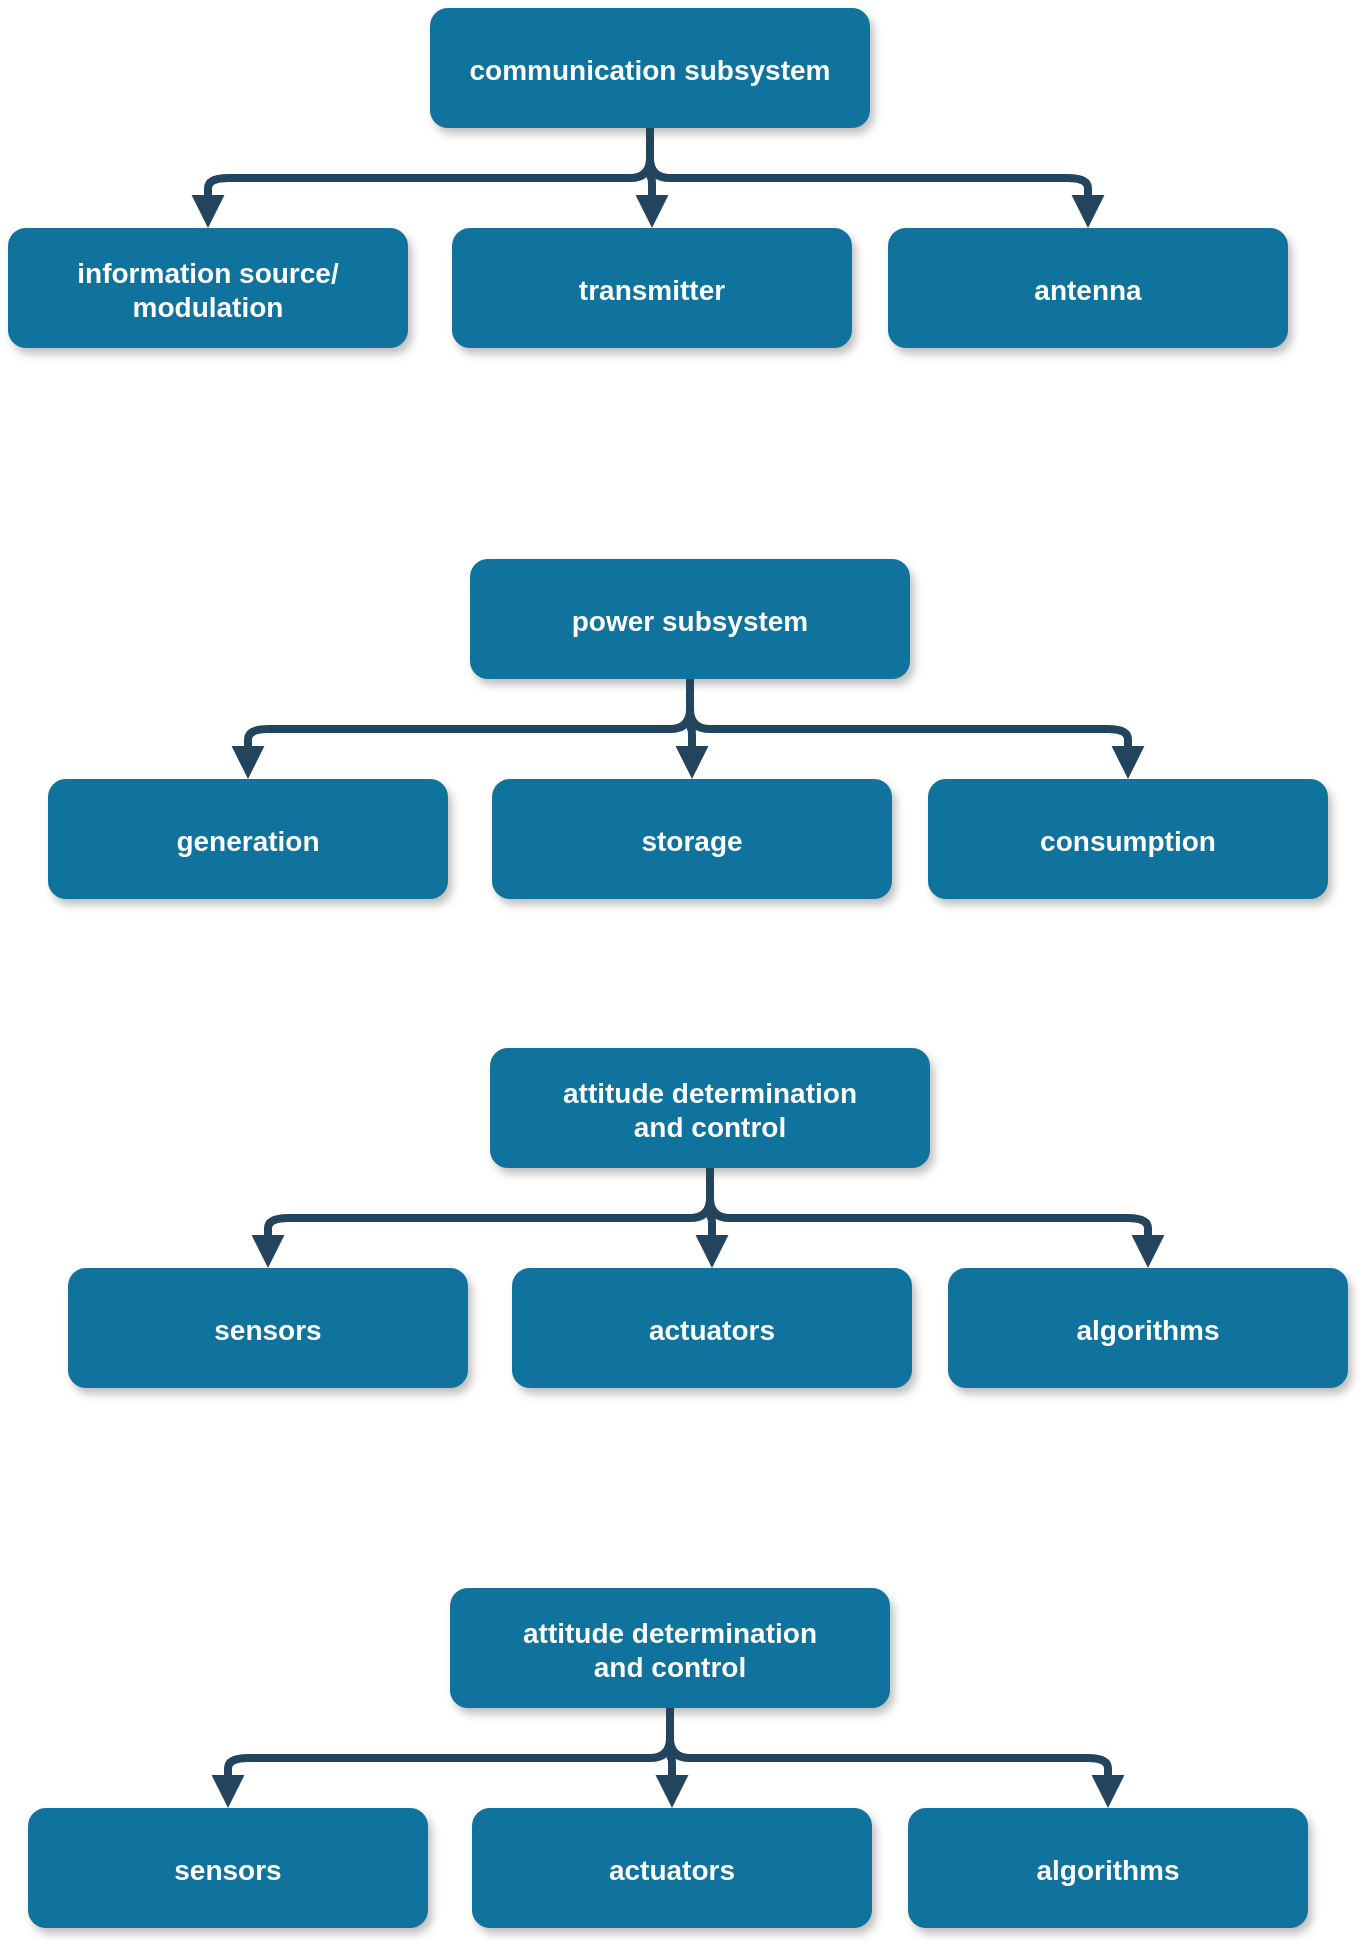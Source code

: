 <mxfile version="20.7.4" type="device"><diagram name="Page-1" id="97916047-d0de-89f5-080d-49f4d83e522f"><mxGraphModel dx="1434" dy="754" grid="1" gridSize="10" guides="1" tooltips="1" connect="1" arrows="1" fold="1" page="1" pageScale="1.5" pageWidth="1169" pageHeight="827" background="none" math="0" shadow="0"><root><mxCell id="0"/><mxCell id="1" parent="0"/><mxCell id="3" value="power subsystem" style="rounded=1;fillColor=#10739E;strokeColor=none;shadow=1;gradientColor=none;fontStyle=1;fontColor=#FFFFFF;fontSize=14;" parent="1" vertex="1"><mxGeometry x="661" y="345.5" width="220" height="60" as="geometry"/></mxCell><mxCell id="4" value="generation" style="rounded=1;fillColor=#10739E;strokeColor=none;shadow=1;gradientColor=none;fontStyle=1;fontColor=#FFFFFF;fontSize=14;" parent="1" vertex="1"><mxGeometry x="450" y="455.5" width="200" height="60" as="geometry"/></mxCell><mxCell id="5" value="storage" style="rounded=1;fillColor=#10739E;strokeColor=none;shadow=1;gradientColor=none;fontStyle=1;fontColor=#FFFFFF;fontSize=14;" parent="1" vertex="1"><mxGeometry x="672" y="455.5" width="200" height="60" as="geometry"/></mxCell><mxCell id="6" value="consumption" style="rounded=1;fillColor=#10739E;strokeColor=none;shadow=1;gradientColor=none;fontStyle=1;fontColor=#FFFFFF;fontSize=14;" parent="1" vertex="1"><mxGeometry x="890" y="455.5" width="200" height="60" as="geometry"/></mxCell><mxCell id="30" value="" style="edgeStyle=elbowEdgeStyle;elbow=vertical;strokeWidth=4;endArrow=block;endFill=1;fontStyle=1;strokeColor=#23445D;" parent="1" source="3" target="5" edge="1"><mxGeometry x="22" y="165.5" width="100" height="100" as="geometry"><mxPoint x="22" y="265.5" as="sourcePoint"/><mxPoint x="122" y="165.5" as="targetPoint"/></mxGeometry></mxCell><mxCell id="31" value="" style="edgeStyle=elbowEdgeStyle;elbow=vertical;strokeWidth=4;endArrow=block;endFill=1;fontStyle=1;strokeColor=#23445D;" parent="1" source="3" target="4" edge="1"><mxGeometry x="22" y="165.5" width="100" height="100" as="geometry"><mxPoint x="22" y="265.5" as="sourcePoint"/><mxPoint x="122" y="165.5" as="targetPoint"/></mxGeometry></mxCell><mxCell id="32" value="" style="edgeStyle=elbowEdgeStyle;elbow=vertical;strokeWidth=4;endArrow=block;endFill=1;fontStyle=1;strokeColor=#23445D;" parent="1" source="3" target="6" edge="1"><mxGeometry x="22" y="165.5" width="100" height="100" as="geometry"><mxPoint x="22" y="265.5" as="sourcePoint"/><mxPoint x="122" y="165.5" as="targetPoint"/></mxGeometry></mxCell><mxCell id="sAFaNX6CJds8Urd7VX-T-32" value="attitude determination&#xA;and control" style="rounded=1;fillColor=#10739E;strokeColor=none;shadow=1;gradientColor=none;fontStyle=1;fontColor=#FFFFFF;fontSize=14;" parent="1" vertex="1"><mxGeometry x="671" y="590" width="220" height="60" as="geometry"/></mxCell><mxCell id="sAFaNX6CJds8Urd7VX-T-33" value="sensors" style="rounded=1;fillColor=#10739E;strokeColor=none;shadow=1;gradientColor=none;fontStyle=1;fontColor=#FFFFFF;fontSize=14;" parent="1" vertex="1"><mxGeometry x="460" y="700" width="200" height="60" as="geometry"/></mxCell><mxCell id="sAFaNX6CJds8Urd7VX-T-34" value="actuators" style="rounded=1;fillColor=#10739E;strokeColor=none;shadow=1;gradientColor=none;fontStyle=1;fontColor=#FFFFFF;fontSize=14;" parent="1" vertex="1"><mxGeometry x="682" y="700" width="200" height="60" as="geometry"/></mxCell><mxCell id="sAFaNX6CJds8Urd7VX-T-35" value="algorithms" style="rounded=1;fillColor=#10739E;strokeColor=none;shadow=1;gradientColor=none;fontStyle=1;fontColor=#FFFFFF;fontSize=14;" parent="1" vertex="1"><mxGeometry x="900" y="700" width="200" height="60" as="geometry"/></mxCell><mxCell id="sAFaNX6CJds8Urd7VX-T-36" value="" style="edgeStyle=elbowEdgeStyle;elbow=vertical;strokeWidth=4;endArrow=block;endFill=1;fontStyle=1;strokeColor=#23445D;" parent="1" source="sAFaNX6CJds8Urd7VX-T-32" target="sAFaNX6CJds8Urd7VX-T-34" edge="1"><mxGeometry x="32" y="410" width="100" height="100" as="geometry"><mxPoint x="32" y="510" as="sourcePoint"/><mxPoint x="132" y="410" as="targetPoint"/></mxGeometry></mxCell><mxCell id="sAFaNX6CJds8Urd7VX-T-37" value="" style="edgeStyle=elbowEdgeStyle;elbow=vertical;strokeWidth=4;endArrow=block;endFill=1;fontStyle=1;strokeColor=#23445D;" parent="1" source="sAFaNX6CJds8Urd7VX-T-32" target="sAFaNX6CJds8Urd7VX-T-33" edge="1"><mxGeometry x="32" y="410" width="100" height="100" as="geometry"><mxPoint x="32" y="510" as="sourcePoint"/><mxPoint x="132" y="410" as="targetPoint"/></mxGeometry></mxCell><mxCell id="sAFaNX6CJds8Urd7VX-T-38" value="" style="edgeStyle=elbowEdgeStyle;elbow=vertical;strokeWidth=4;endArrow=block;endFill=1;fontStyle=1;strokeColor=#23445D;" parent="1" source="sAFaNX6CJds8Urd7VX-T-32" target="sAFaNX6CJds8Urd7VX-T-35" edge="1"><mxGeometry x="32" y="410" width="100" height="100" as="geometry"><mxPoint x="32" y="510" as="sourcePoint"/><mxPoint x="132" y="410" as="targetPoint"/></mxGeometry></mxCell><mxCell id="6-nnAtrnUBZbtaKDENRa-32" value="communication subsystem" style="rounded=1;fillColor=#10739E;strokeColor=none;shadow=1;gradientColor=none;fontStyle=1;fontColor=#FFFFFF;fontSize=14;" parent="1" vertex="1"><mxGeometry x="641" y="70" width="220" height="60" as="geometry"/></mxCell><mxCell id="6-nnAtrnUBZbtaKDENRa-33" value="information source/&#xA;modulation" style="rounded=1;fillColor=#10739E;strokeColor=none;shadow=1;gradientColor=none;fontStyle=1;fontColor=#FFFFFF;fontSize=14;" parent="1" vertex="1"><mxGeometry x="430" y="180" width="200" height="60" as="geometry"/></mxCell><mxCell id="6-nnAtrnUBZbtaKDENRa-34" value="transmitter" style="rounded=1;fillColor=#10739E;strokeColor=none;shadow=1;gradientColor=none;fontStyle=1;fontColor=#FFFFFF;fontSize=14;" parent="1" vertex="1"><mxGeometry x="652" y="180" width="200" height="60" as="geometry"/></mxCell><mxCell id="6-nnAtrnUBZbtaKDENRa-35" value="antenna" style="rounded=1;fillColor=#10739E;strokeColor=none;shadow=1;gradientColor=none;fontStyle=1;fontColor=#FFFFFF;fontSize=14;" parent="1" vertex="1"><mxGeometry x="870" y="180" width="200" height="60" as="geometry"/></mxCell><mxCell id="6-nnAtrnUBZbtaKDENRa-36" value="" style="edgeStyle=elbowEdgeStyle;elbow=vertical;strokeWidth=4;endArrow=block;endFill=1;fontStyle=1;strokeColor=#23445D;" parent="1" source="6-nnAtrnUBZbtaKDENRa-32" target="6-nnAtrnUBZbtaKDENRa-34" edge="1"><mxGeometry x="2" y="-110" width="100" height="100" as="geometry"><mxPoint x="2" y="-10" as="sourcePoint"/><mxPoint x="102" y="-110" as="targetPoint"/></mxGeometry></mxCell><mxCell id="6-nnAtrnUBZbtaKDENRa-37" value="" style="edgeStyle=elbowEdgeStyle;elbow=vertical;strokeWidth=4;endArrow=block;endFill=1;fontStyle=1;strokeColor=#23445D;" parent="1" source="6-nnAtrnUBZbtaKDENRa-32" target="6-nnAtrnUBZbtaKDENRa-33" edge="1"><mxGeometry x="2" y="-110" width="100" height="100" as="geometry"><mxPoint x="2" y="-10" as="sourcePoint"/><mxPoint x="102" y="-110" as="targetPoint"/></mxGeometry></mxCell><mxCell id="6-nnAtrnUBZbtaKDENRa-38" value="" style="edgeStyle=elbowEdgeStyle;elbow=vertical;strokeWidth=4;endArrow=block;endFill=1;fontStyle=1;strokeColor=#23445D;" parent="1" source="6-nnAtrnUBZbtaKDENRa-32" target="6-nnAtrnUBZbtaKDENRa-35" edge="1"><mxGeometry x="2" y="-110" width="100" height="100" as="geometry"><mxPoint x="2" y="-10" as="sourcePoint"/><mxPoint x="102" y="-110" as="targetPoint"/></mxGeometry></mxCell><mxCell id="2bAKcupFriVy20wvTRMk-32" value="attitude determination&#xA;and control" style="rounded=1;fillColor=#10739E;strokeColor=none;shadow=1;gradientColor=none;fontStyle=1;fontColor=#FFFFFF;fontSize=14;" parent="1" vertex="1"><mxGeometry x="651" y="860" width="220" height="60" as="geometry"/></mxCell><mxCell id="2bAKcupFriVy20wvTRMk-33" value="sensors" style="rounded=1;fillColor=#10739E;strokeColor=none;shadow=1;gradientColor=none;fontStyle=1;fontColor=#FFFFFF;fontSize=14;" parent="1" vertex="1"><mxGeometry x="440" y="970" width="200" height="60" as="geometry"/></mxCell><mxCell id="2bAKcupFriVy20wvTRMk-34" value="actuators" style="rounded=1;fillColor=#10739E;strokeColor=none;shadow=1;gradientColor=none;fontStyle=1;fontColor=#FFFFFF;fontSize=14;" parent="1" vertex="1"><mxGeometry x="662" y="970" width="200" height="60" as="geometry"/></mxCell><mxCell id="2bAKcupFriVy20wvTRMk-35" value="algorithms" style="rounded=1;fillColor=#10739E;strokeColor=none;shadow=1;gradientColor=none;fontStyle=1;fontColor=#FFFFFF;fontSize=14;" parent="1" vertex="1"><mxGeometry x="880" y="970" width="200" height="60" as="geometry"/></mxCell><mxCell id="2bAKcupFriVy20wvTRMk-36" value="" style="edgeStyle=elbowEdgeStyle;elbow=vertical;strokeWidth=4;endArrow=block;endFill=1;fontStyle=1;strokeColor=#23445D;" parent="1" source="2bAKcupFriVy20wvTRMk-32" target="2bAKcupFriVy20wvTRMk-34" edge="1"><mxGeometry x="12" y="680" width="100" height="100" as="geometry"><mxPoint x="12" y="780" as="sourcePoint"/><mxPoint x="112" y="680" as="targetPoint"/></mxGeometry></mxCell><mxCell id="2bAKcupFriVy20wvTRMk-37" value="" style="edgeStyle=elbowEdgeStyle;elbow=vertical;strokeWidth=4;endArrow=block;endFill=1;fontStyle=1;strokeColor=#23445D;" parent="1" source="2bAKcupFriVy20wvTRMk-32" target="2bAKcupFriVy20wvTRMk-33" edge="1"><mxGeometry x="12" y="680" width="100" height="100" as="geometry"><mxPoint x="12" y="780" as="sourcePoint"/><mxPoint x="112" y="680" as="targetPoint"/></mxGeometry></mxCell><mxCell id="2bAKcupFriVy20wvTRMk-38" value="" style="edgeStyle=elbowEdgeStyle;elbow=vertical;strokeWidth=4;endArrow=block;endFill=1;fontStyle=1;strokeColor=#23445D;" parent="1" source="2bAKcupFriVy20wvTRMk-32" target="2bAKcupFriVy20wvTRMk-35" edge="1"><mxGeometry x="12" y="680" width="100" height="100" as="geometry"><mxPoint x="12" y="780" as="sourcePoint"/><mxPoint x="112" y="680" as="targetPoint"/></mxGeometry></mxCell></root></mxGraphModel></diagram></mxfile>